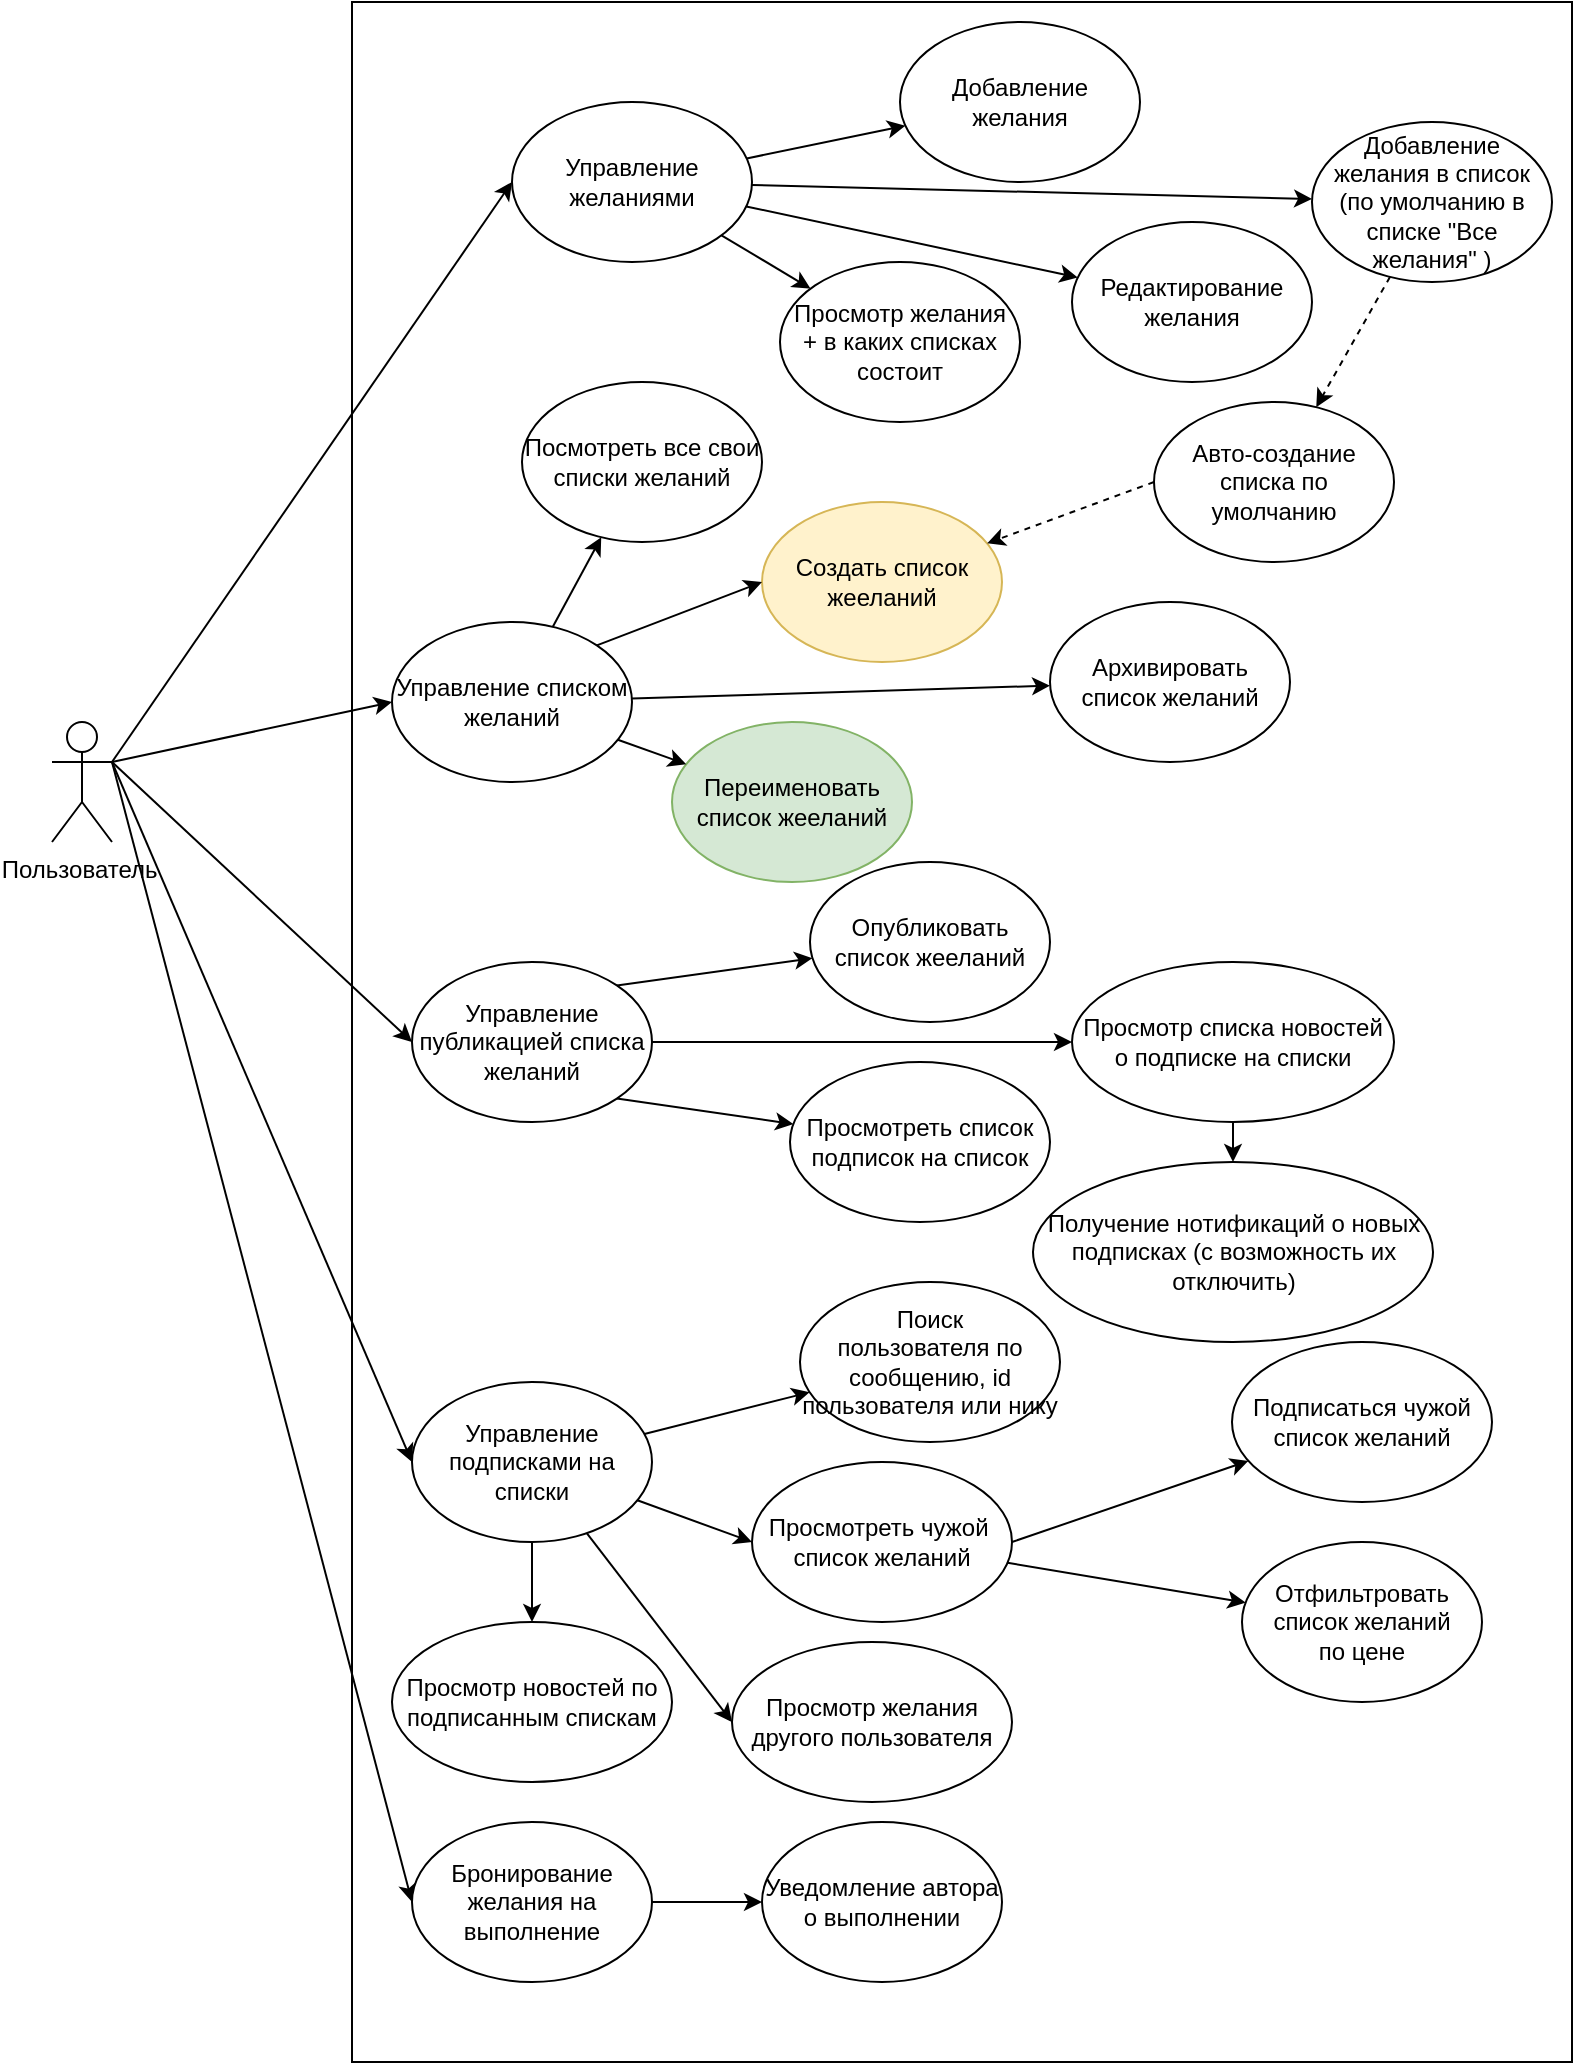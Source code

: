 <mxfile version="18.0.1" type="device"><diagram id="0ZzFGyMu0UKfefLjm4uh" name="Страница 1"><mxGraphModel dx="1106" dy="2070" grid="1" gridSize="10" guides="1" tooltips="1" connect="1" arrows="1" fold="1" page="1" pageScale="1" pageWidth="827" pageHeight="1169" math="0" shadow="0"><root><mxCell id="0"/><mxCell id="1" parent="0"/><mxCell id="ypx5vBzBgUh4rwRaYyVe-1" value="" style="rounded=0;whiteSpace=wrap;html=1;" parent="1" vertex="1"><mxGeometry x="190" y="-10" width="610" height="1030" as="geometry"/></mxCell><mxCell id="ypx5vBzBgUh4rwRaYyVe-49" style="orthogonalLoop=1;jettySize=auto;html=1;exitX=1;exitY=0.333;exitDx=0;exitDy=0;exitPerimeter=0;entryX=0;entryY=0.5;entryDx=0;entryDy=0;" parent="1" source="ypx5vBzBgUh4rwRaYyVe-2" target="ypx5vBzBgUh4rwRaYyVe-15" edge="1"><mxGeometry relative="1" as="geometry"/></mxCell><mxCell id="ypx5vBzBgUh4rwRaYyVe-50" style="orthogonalLoop=1;jettySize=auto;html=1;exitX=1;exitY=0.333;exitDx=0;exitDy=0;exitPerimeter=0;entryX=0;entryY=0.5;entryDx=0;entryDy=0;" parent="1" source="ypx5vBzBgUh4rwRaYyVe-2" target="ypx5vBzBgUh4rwRaYyVe-8" edge="1"><mxGeometry relative="1" as="geometry"/></mxCell><mxCell id="ypx5vBzBgUh4rwRaYyVe-51" style="orthogonalLoop=1;jettySize=auto;html=1;exitX=1;exitY=0.333;exitDx=0;exitDy=0;exitPerimeter=0;entryX=0;entryY=0.5;entryDx=0;entryDy=0;" parent="1" source="ypx5vBzBgUh4rwRaYyVe-2" target="ypx5vBzBgUh4rwRaYyVe-7" edge="1"><mxGeometry relative="1" as="geometry"/></mxCell><mxCell id="ypx5vBzBgUh4rwRaYyVe-52" style="orthogonalLoop=1;jettySize=auto;html=1;entryX=0;entryY=0.5;entryDx=0;entryDy=0;" parent="1" target="ypx5vBzBgUh4rwRaYyVe-31" edge="1"><mxGeometry relative="1" as="geometry"><mxPoint x="70" y="370" as="sourcePoint"/></mxGeometry></mxCell><mxCell id="ypx5vBzBgUh4rwRaYyVe-54" style="orthogonalLoop=1;jettySize=auto;html=1;exitX=1;exitY=0.333;exitDx=0;exitDy=0;exitPerimeter=0;entryX=0;entryY=0.5;entryDx=0;entryDy=0;" parent="1" source="ypx5vBzBgUh4rwRaYyVe-2" target="ypx5vBzBgUh4rwRaYyVe-53" edge="1"><mxGeometry relative="1" as="geometry"/></mxCell><mxCell id="ypx5vBzBgUh4rwRaYyVe-2" value="Пользователь&amp;nbsp;" style="shape=umlActor;verticalLabelPosition=bottom;verticalAlign=top;html=1;outlineConnect=0;" parent="1" vertex="1"><mxGeometry x="40" y="350" width="30" height="60" as="geometry"/></mxCell><mxCell id="ypx5vBzBgUh4rwRaYyVe-3" value="Создать список жееланий" style="ellipse;whiteSpace=wrap;html=1;fillColor=#fff2cc;strokeColor=#d6b656;" parent="1" vertex="1"><mxGeometry x="395" y="240" width="120" height="80" as="geometry"/></mxCell><mxCell id="ypx5vBzBgUh4rwRaYyVe-35" style="orthogonalLoop=1;jettySize=auto;html=1;" parent="1" source="ypx5vBzBgUh4rwRaYyVe-4" target="ypx5vBzBgUh4rwRaYyVe-9" edge="1"><mxGeometry relative="1" as="geometry"/></mxCell><mxCell id="ypx5vBzBgUh4rwRaYyVe-37" style="orthogonalLoop=1;jettySize=auto;html=1;entryX=0;entryY=0.5;entryDx=0;entryDy=0;" parent="1" source="ypx5vBzBgUh4rwRaYyVe-31" target="ypx5vBzBgUh4rwRaYyVe-5" edge="1"><mxGeometry relative="1" as="geometry"/></mxCell><mxCell id="ypx5vBzBgUh4rwRaYyVe-4" value="Просмотреть чужой&amp;nbsp;&lt;br&gt;список желаний" style="ellipse;whiteSpace=wrap;html=1;" parent="1" vertex="1"><mxGeometry x="390" y="720" width="130" height="80" as="geometry"/></mxCell><mxCell id="ypx5vBzBgUh4rwRaYyVe-5" value="Просмотр желания другого пользователя" style="ellipse;whiteSpace=wrap;html=1;" parent="1" vertex="1"><mxGeometry x="380" y="810" width="140" height="80" as="geometry"/></mxCell><mxCell id="ypx5vBzBgUh4rwRaYyVe-6" value="Подписаться чужой список желаний" style="ellipse;whiteSpace=wrap;html=1;" parent="1" vertex="1"><mxGeometry x="630" y="660" width="130" height="80" as="geometry"/></mxCell><mxCell id="ypx5vBzBgUh4rwRaYyVe-23" value="" style="orthogonalLoop=1;jettySize=auto;html=1;" parent="1" source="ypx5vBzBgUh4rwRaYyVe-7" target="ypx5vBzBgUh4rwRaYyVe-22" edge="1"><mxGeometry relative="1" as="geometry"/></mxCell><mxCell id="ypx5vBzBgUh4rwRaYyVe-25" value="" style="orthogonalLoop=1;jettySize=auto;html=1;" parent="1" source="ypx5vBzBgUh4rwRaYyVe-7" target="ypx5vBzBgUh4rwRaYyVe-24" edge="1"><mxGeometry relative="1" as="geometry"/></mxCell><mxCell id="ypx5vBzBgUh4rwRaYyVe-28" value="" style="orthogonalLoop=1;jettySize=auto;html=1;" parent="1" source="ypx5vBzBgUh4rwRaYyVe-7" target="ypx5vBzBgUh4rwRaYyVe-27" edge="1"><mxGeometry relative="1" as="geometry"/></mxCell><mxCell id="ypx5vBzBgUh4rwRaYyVe-30" value="" style="orthogonalLoop=1;jettySize=auto;html=1;" parent="1" source="ypx5vBzBgUh4rwRaYyVe-7" target="ypx5vBzBgUh4rwRaYyVe-29" edge="1"><mxGeometry relative="1" as="geometry"/></mxCell><mxCell id="ypx5vBzBgUh4rwRaYyVe-7" value="Управление желаниями" style="ellipse;whiteSpace=wrap;html=1;" parent="1" vertex="1"><mxGeometry x="270" y="40" width="120" height="80" as="geometry"/></mxCell><mxCell id="ypx5vBzBgUh4rwRaYyVe-12" style="orthogonalLoop=1;jettySize=auto;html=1;exitX=1;exitY=0;exitDx=0;exitDy=0;" parent="1" source="ypx5vBzBgUh4rwRaYyVe-8" target="ypx5vBzBgUh4rwRaYyVe-11" edge="1"><mxGeometry relative="1" as="geometry"/></mxCell><mxCell id="ypx5vBzBgUh4rwRaYyVe-13" style="orthogonalLoop=1;jettySize=auto;html=1;exitX=1;exitY=1;exitDx=0;exitDy=0;" parent="1" source="ypx5vBzBgUh4rwRaYyVe-8" target="ypx5vBzBgUh4rwRaYyVe-10" edge="1"><mxGeometry relative="1" as="geometry"/></mxCell><mxCell id="ypx5vBzBgUh4rwRaYyVe-19" value="" style="orthogonalLoop=1;jettySize=auto;html=1;" parent="1" source="ypx5vBzBgUh4rwRaYyVe-8" target="ypx5vBzBgUh4rwRaYyVe-18" edge="1"><mxGeometry relative="1" as="geometry"/></mxCell><mxCell id="ypx5vBzBgUh4rwRaYyVe-8" value="Управление публикацией списка желаний" style="ellipse;whiteSpace=wrap;html=1;" parent="1" vertex="1"><mxGeometry x="220" y="470" width="120" height="80" as="geometry"/></mxCell><mxCell id="ypx5vBzBgUh4rwRaYyVe-9" value="Отфильтровать список желаний&lt;br&gt;по цене" style="ellipse;whiteSpace=wrap;html=1;" parent="1" vertex="1"><mxGeometry x="635" y="760" width="120" height="80" as="geometry"/></mxCell><mxCell id="ypx5vBzBgUh4rwRaYyVe-10" value="Просмотреть список подписок на список" style="ellipse;whiteSpace=wrap;html=1;" parent="1" vertex="1"><mxGeometry x="409" y="520" width="130" height="80" as="geometry"/></mxCell><mxCell id="ypx5vBzBgUh4rwRaYyVe-11" value="Опубликовать список жееланий" style="ellipse;whiteSpace=wrap;html=1;" parent="1" vertex="1"><mxGeometry x="419" y="420" width="120" height="80" as="geometry"/></mxCell><mxCell id="ypx5vBzBgUh4rwRaYyVe-14" value="Переименовать список жееланий" style="ellipse;whiteSpace=wrap;html=1;fillColor=#d5e8d4;strokeColor=#82b366;" parent="1" vertex="1"><mxGeometry x="350" y="350" width="120" height="80" as="geometry"/></mxCell><mxCell id="ypx5vBzBgUh4rwRaYyVe-16" style="orthogonalLoop=1;jettySize=auto;html=1;exitX=1;exitY=0;exitDx=0;exitDy=0;entryX=0;entryY=0.5;entryDx=0;entryDy=0;" parent="1" source="ypx5vBzBgUh4rwRaYyVe-15" target="ypx5vBzBgUh4rwRaYyVe-3" edge="1"><mxGeometry relative="1" as="geometry"/></mxCell><mxCell id="ypx5vBzBgUh4rwRaYyVe-17" style="orthogonalLoop=1;jettySize=auto;html=1;" parent="1" source="ypx5vBzBgUh4rwRaYyVe-15" target="ypx5vBzBgUh4rwRaYyVe-14" edge="1"><mxGeometry relative="1" as="geometry"/></mxCell><mxCell id="ypx5vBzBgUh4rwRaYyVe-42" value="" style="orthogonalLoop=1;jettySize=auto;html=1;" parent="1" source="ypx5vBzBgUh4rwRaYyVe-15" target="ypx5vBzBgUh4rwRaYyVe-41" edge="1"><mxGeometry relative="1" as="geometry"/></mxCell><mxCell id="ypx5vBzBgUh4rwRaYyVe-45" value="" style="orthogonalLoop=1;jettySize=auto;html=1;" parent="1" source="ypx5vBzBgUh4rwRaYyVe-15" target="ypx5vBzBgUh4rwRaYyVe-44" edge="1"><mxGeometry relative="1" as="geometry"/></mxCell><mxCell id="ypx5vBzBgUh4rwRaYyVe-15" value="Управление списком желаний" style="ellipse;whiteSpace=wrap;html=1;" parent="1" vertex="1"><mxGeometry x="210" y="300" width="120" height="80" as="geometry"/></mxCell><mxCell id="ypx5vBzBgUh4rwRaYyVe-21" value="" style="orthogonalLoop=1;jettySize=auto;html=1;" parent="1" source="ypx5vBzBgUh4rwRaYyVe-18" target="ypx5vBzBgUh4rwRaYyVe-20" edge="1"><mxGeometry relative="1" as="geometry"/></mxCell><mxCell id="ypx5vBzBgUh4rwRaYyVe-18" value="Просмотр списка новостей о подписке на списки" style="ellipse;whiteSpace=wrap;html=1;" parent="1" vertex="1"><mxGeometry x="550" y="470" width="161" height="80" as="geometry"/></mxCell><mxCell id="ypx5vBzBgUh4rwRaYyVe-20" value="Получение нотификаций о новых подписках (с возможность их отключить)" style="ellipse;whiteSpace=wrap;html=1;" parent="1" vertex="1"><mxGeometry x="530.5" y="570" width="200" height="90" as="geometry"/></mxCell><mxCell id="ypx5vBzBgUh4rwRaYyVe-22" value="Добавление желания" style="ellipse;whiteSpace=wrap;html=1;" parent="1" vertex="1"><mxGeometry x="464" width="120" height="80" as="geometry"/></mxCell><mxCell id="ypx5vBzBgUh4rwRaYyVe-24" value="Редактирование желания" style="ellipse;whiteSpace=wrap;html=1;" parent="1" vertex="1"><mxGeometry x="550" y="100" width="120" height="80" as="geometry"/></mxCell><mxCell id="0bG9BTVh7fsqJEDdWFo_-2" value="" style="rounded=0;orthogonalLoop=1;jettySize=auto;html=1;dashed=1;" edge="1" parent="1" source="ypx5vBzBgUh4rwRaYyVe-27" target="0bG9BTVh7fsqJEDdWFo_-1"><mxGeometry relative="1" as="geometry"/></mxCell><mxCell id="ypx5vBzBgUh4rwRaYyVe-27" value="Добавление желания в список&lt;br&gt;(по умолчанию в списке &quot;Все желания&quot; )" style="ellipse;whiteSpace=wrap;html=1;" parent="1" vertex="1"><mxGeometry x="670" y="50" width="120" height="80" as="geometry"/></mxCell><mxCell id="ypx5vBzBgUh4rwRaYyVe-29" value="Просмотр желания&lt;br&gt;+ в каких списках&lt;br&gt;состоит" style="ellipse;whiteSpace=wrap;html=1;" parent="1" vertex="1"><mxGeometry x="404" y="120" width="120" height="80" as="geometry"/></mxCell><mxCell id="ypx5vBzBgUh4rwRaYyVe-33" value="" style="orthogonalLoop=1;jettySize=auto;html=1;" parent="1" source="ypx5vBzBgUh4rwRaYyVe-31" target="ypx5vBzBgUh4rwRaYyVe-32" edge="1"><mxGeometry relative="1" as="geometry"/></mxCell><mxCell id="ypx5vBzBgUh4rwRaYyVe-48" value="" style="orthogonalLoop=1;jettySize=auto;html=1;" parent="1" source="ypx5vBzBgUh4rwRaYyVe-31" target="ypx5vBzBgUh4rwRaYyVe-47" edge="1"><mxGeometry relative="1" as="geometry"/></mxCell><mxCell id="ypx5vBzBgUh4rwRaYyVe-31" value="Управление подписками на списки" style="ellipse;whiteSpace=wrap;html=1;" parent="1" vertex="1"><mxGeometry x="220" y="680" width="120" height="80" as="geometry"/></mxCell><mxCell id="ypx5vBzBgUh4rwRaYyVe-34" style="orthogonalLoop=1;jettySize=auto;html=1;entryX=0;entryY=0.5;entryDx=0;entryDy=0;" parent="1" source="ypx5vBzBgUh4rwRaYyVe-31" target="ypx5vBzBgUh4rwRaYyVe-4" edge="1"><mxGeometry relative="1" as="geometry"/></mxCell><mxCell id="ypx5vBzBgUh4rwRaYyVe-36" style="orthogonalLoop=1;jettySize=auto;html=1;exitX=1;exitY=0.5;exitDx=0;exitDy=0;" parent="1" source="ypx5vBzBgUh4rwRaYyVe-4" target="ypx5vBzBgUh4rwRaYyVe-6" edge="1"><mxGeometry relative="1" as="geometry"/></mxCell><mxCell id="ypx5vBzBgUh4rwRaYyVe-32" value="Поиск &lt;br&gt;пользователя по сообщению, id пользователя или нику" style="ellipse;whiteSpace=wrap;html=1;" parent="1" vertex="1"><mxGeometry x="414" y="630" width="130" height="80" as="geometry"/></mxCell><mxCell id="ypx5vBzBgUh4rwRaYyVe-41" value="Посмотреть все свои списки желаний" style="ellipse;whiteSpace=wrap;html=1;" parent="1" vertex="1"><mxGeometry x="275" y="180" width="120" height="80" as="geometry"/></mxCell><mxCell id="ypx5vBzBgUh4rwRaYyVe-44" value="Архивировать список желаний" style="ellipse;whiteSpace=wrap;html=1;" parent="1" vertex="1"><mxGeometry x="539" y="290" width="120" height="80" as="geometry"/></mxCell><mxCell id="ypx5vBzBgUh4rwRaYyVe-47" value="Просмотр новостей по подписанным спискам" style="ellipse;whiteSpace=wrap;html=1;" parent="1" vertex="1"><mxGeometry x="210" y="800" width="140" height="80" as="geometry"/></mxCell><mxCell id="ypx5vBzBgUh4rwRaYyVe-56" value="" style="orthogonalLoop=1;jettySize=auto;html=1;" parent="1" source="ypx5vBzBgUh4rwRaYyVe-53" target="ypx5vBzBgUh4rwRaYyVe-55" edge="1"><mxGeometry relative="1" as="geometry"/></mxCell><mxCell id="ypx5vBzBgUh4rwRaYyVe-53" value="Бронирование желания на выполнение" style="ellipse;whiteSpace=wrap;html=1;" parent="1" vertex="1"><mxGeometry x="220" y="900" width="120" height="80" as="geometry"/></mxCell><mxCell id="ypx5vBzBgUh4rwRaYyVe-55" value="Уведомление автора о выполнении" style="ellipse;whiteSpace=wrap;html=1;" parent="1" vertex="1"><mxGeometry x="395" y="900" width="120" height="80" as="geometry"/></mxCell><mxCell id="0bG9BTVh7fsqJEDdWFo_-3" style="edgeStyle=none;rounded=0;orthogonalLoop=1;jettySize=auto;html=1;exitX=0;exitY=0.5;exitDx=0;exitDy=0;dashed=1;" edge="1" parent="1" source="0bG9BTVh7fsqJEDdWFo_-1" target="ypx5vBzBgUh4rwRaYyVe-3"><mxGeometry relative="1" as="geometry"/></mxCell><mxCell id="0bG9BTVh7fsqJEDdWFo_-1" value="Авто-создание списка по умолчанию" style="ellipse;whiteSpace=wrap;html=1;" vertex="1" parent="1"><mxGeometry x="591" y="190" width="120" height="80" as="geometry"/></mxCell></root></mxGraphModel></diagram></mxfile>